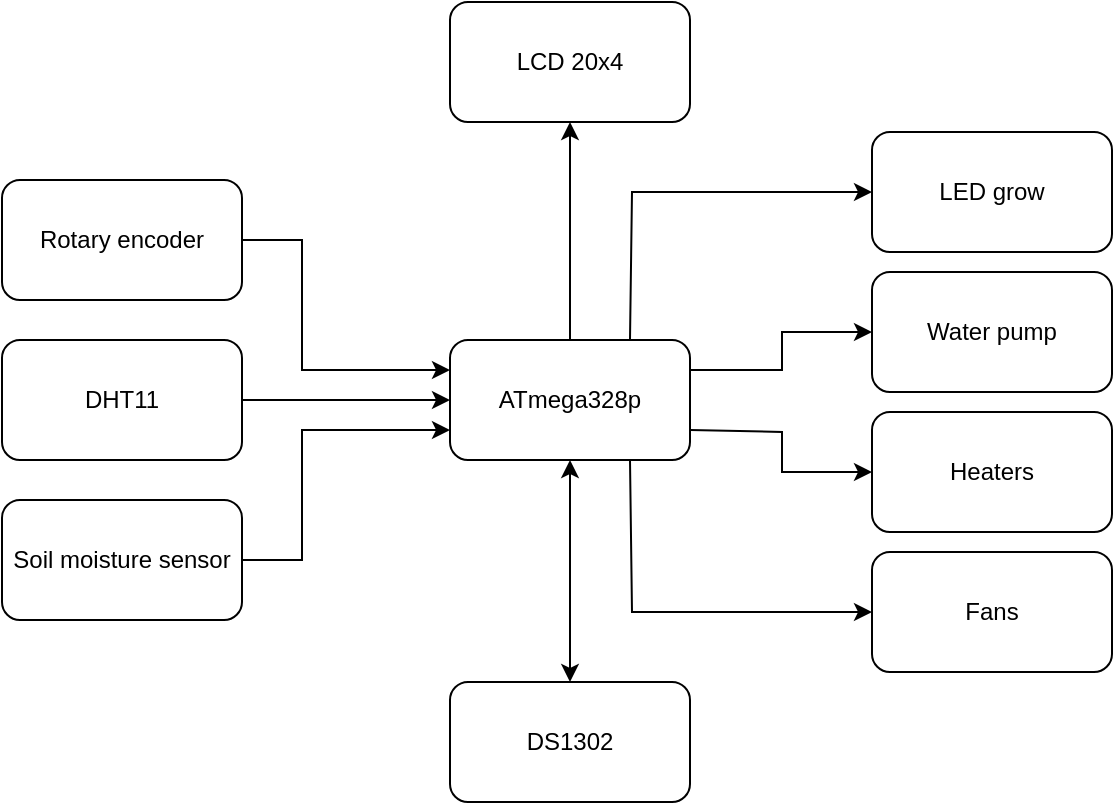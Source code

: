 <mxfile version="27.2.0">
  <diagram name="Stránka-1" id="vD2Ix_AhVlFjHrB1GI5O">
    <mxGraphModel dx="719" dy="480" grid="1" gridSize="5" guides="1" tooltips="1" connect="1" arrows="1" fold="1" page="1" pageScale="1" pageWidth="827" pageHeight="1169" math="0" shadow="0">
      <root>
        <mxCell id="0" />
        <mxCell id="1" parent="0" />
        <mxCell id="WspOGfHuau4XI5KVqoiT-1" value="ATmega328p" style="rounded=1;whiteSpace=wrap;html=1;" vertex="1" parent="1">
          <mxGeometry x="354" y="554" width="120" height="60" as="geometry" />
        </mxCell>
        <mxCell id="WspOGfHuau4XI5KVqoiT-3" value="DS1302" style="rounded=1;whiteSpace=wrap;html=1;" vertex="1" parent="1">
          <mxGeometry x="354" y="725" width="120" height="60" as="geometry" />
        </mxCell>
        <mxCell id="WspOGfHuau4XI5KVqoiT-4" value="" style="endArrow=classic;startArrow=classic;html=1;rounded=0;exitX=0.5;exitY=0;exitDx=0;exitDy=0;entryX=0.5;entryY=1;entryDx=0;entryDy=0;" edge="1" parent="1" source="WspOGfHuau4XI5KVqoiT-3" target="WspOGfHuau4XI5KVqoiT-1">
          <mxGeometry width="50" height="50" relative="1" as="geometry">
            <mxPoint x="390" y="310" as="sourcePoint" />
            <mxPoint x="440" y="260" as="targetPoint" />
          </mxGeometry>
        </mxCell>
        <mxCell id="WspOGfHuau4XI5KVqoiT-5" value="DHT11" style="rounded=1;whiteSpace=wrap;html=1;" vertex="1" parent="1">
          <mxGeometry x="130" y="554" width="120" height="60" as="geometry" />
        </mxCell>
        <mxCell id="WspOGfHuau4XI5KVqoiT-6" value="Soil moisture sensor" style="rounded=1;whiteSpace=wrap;html=1;" vertex="1" parent="1">
          <mxGeometry x="130" y="634" width="120" height="60" as="geometry" />
        </mxCell>
        <mxCell id="WspOGfHuau4XI5KVqoiT-10" value="LCD 20x4" style="rounded=1;whiteSpace=wrap;html=1;" vertex="1" parent="1">
          <mxGeometry x="354" y="385" width="120" height="60" as="geometry" />
        </mxCell>
        <mxCell id="WspOGfHuau4XI5KVqoiT-11" value="" style="endArrow=classic;html=1;rounded=0;entryX=0.5;entryY=1;entryDx=0;entryDy=0;exitX=0.5;exitY=0;exitDx=0;exitDy=0;" edge="1" parent="1" source="WspOGfHuau4XI5KVqoiT-1" target="WspOGfHuau4XI5KVqoiT-10">
          <mxGeometry width="50" height="50" relative="1" as="geometry">
            <mxPoint x="390" y="210" as="sourcePoint" />
            <mxPoint x="440" y="160" as="targetPoint" />
          </mxGeometry>
        </mxCell>
        <mxCell id="WspOGfHuau4XI5KVqoiT-12" value="Rotary encoder" style="rounded=1;whiteSpace=wrap;html=1;" vertex="1" parent="1">
          <mxGeometry x="130" y="474" width="120" height="60" as="geometry" />
        </mxCell>
        <mxCell id="WspOGfHuau4XI5KVqoiT-13" value="Water pump" style="rounded=1;whiteSpace=wrap;html=1;" vertex="1" parent="1">
          <mxGeometry x="565" y="520" width="120" height="60" as="geometry" />
        </mxCell>
        <mxCell id="WspOGfHuau4XI5KVqoiT-14" value="Heaters" style="rounded=1;whiteSpace=wrap;html=1;" vertex="1" parent="1">
          <mxGeometry x="565" y="590" width="120" height="60" as="geometry" />
        </mxCell>
        <mxCell id="WspOGfHuau4XI5KVqoiT-15" value="LED grow" style="rounded=1;whiteSpace=wrap;html=1;" vertex="1" parent="1">
          <mxGeometry x="565" y="450" width="120" height="60" as="geometry" />
        </mxCell>
        <mxCell id="WspOGfHuau4XI5KVqoiT-16" value="Fans" style="rounded=1;whiteSpace=wrap;html=1;" vertex="1" parent="1">
          <mxGeometry x="565" y="660" width="120" height="60" as="geometry" />
        </mxCell>
        <mxCell id="WspOGfHuau4XI5KVqoiT-17" value="" style="endArrow=classic;html=1;rounded=0;exitX=1;exitY=0.5;exitDx=0;exitDy=0;entryX=0;entryY=0.5;entryDx=0;entryDy=0;" edge="1" parent="1" source="WspOGfHuau4XI5KVqoiT-5" target="WspOGfHuau4XI5KVqoiT-1">
          <mxGeometry width="50" height="50" relative="1" as="geometry">
            <mxPoint x="555" y="560" as="sourcePoint" />
            <mxPoint x="605" y="510" as="targetPoint" />
          </mxGeometry>
        </mxCell>
        <mxCell id="WspOGfHuau4XI5KVqoiT-20" value="" style="endArrow=classic;html=1;rounded=0;exitX=1;exitY=0.5;exitDx=0;exitDy=0;entryX=0;entryY=0.25;entryDx=0;entryDy=0;" edge="1" parent="1" source="WspOGfHuau4XI5KVqoiT-12" target="WspOGfHuau4XI5KVqoiT-1">
          <mxGeometry width="50" height="50" relative="1" as="geometry">
            <mxPoint x="380" y="550" as="sourcePoint" />
            <mxPoint x="430" y="500" as="targetPoint" />
            <Array as="points">
              <mxPoint x="280" y="504" />
              <mxPoint x="280" y="569" />
            </Array>
          </mxGeometry>
        </mxCell>
        <mxCell id="WspOGfHuau4XI5KVqoiT-21" value="" style="endArrow=classic;html=1;rounded=0;exitX=1;exitY=0.5;exitDx=0;exitDy=0;entryX=0;entryY=0.75;entryDx=0;entryDy=0;" edge="1" parent="1" source="WspOGfHuau4XI5KVqoiT-6" target="WspOGfHuau4XI5KVqoiT-1">
          <mxGeometry width="50" height="50" relative="1" as="geometry">
            <mxPoint x="380" y="630" as="sourcePoint" />
            <mxPoint x="430" y="580" as="targetPoint" />
            <Array as="points">
              <mxPoint x="280" y="664" />
              <mxPoint x="280" y="599" />
            </Array>
          </mxGeometry>
        </mxCell>
        <mxCell id="WspOGfHuau4XI5KVqoiT-22" value="" style="endArrow=classic;html=1;rounded=0;entryX=0;entryY=0.5;entryDx=0;entryDy=0;exitX=0.75;exitY=0;exitDx=0;exitDy=0;" edge="1" parent="1" source="WspOGfHuau4XI5KVqoiT-1" target="WspOGfHuau4XI5KVqoiT-15">
          <mxGeometry width="50" height="50" relative="1" as="geometry">
            <mxPoint x="430" y="595" as="sourcePoint" />
            <mxPoint x="480" y="545" as="targetPoint" />
            <Array as="points">
              <mxPoint x="445" y="480" />
            </Array>
          </mxGeometry>
        </mxCell>
        <mxCell id="WspOGfHuau4XI5KVqoiT-24" value="" style="endArrow=classic;html=1;rounded=0;exitX=1;exitY=0.25;exitDx=0;exitDy=0;entryX=0;entryY=0.5;entryDx=0;entryDy=0;" edge="1" parent="1" source="WspOGfHuau4XI5KVqoiT-1" target="WspOGfHuau4XI5KVqoiT-13">
          <mxGeometry width="50" height="50" relative="1" as="geometry">
            <mxPoint x="500" y="575" as="sourcePoint" />
            <mxPoint x="550" y="525" as="targetPoint" />
            <Array as="points">
              <mxPoint x="520" y="569" />
              <mxPoint x="520" y="550" />
            </Array>
          </mxGeometry>
        </mxCell>
        <mxCell id="WspOGfHuau4XI5KVqoiT-26" value="" style="endArrow=classic;html=1;rounded=0;exitX=1;exitY=0.75;exitDx=0;exitDy=0;entryX=0;entryY=0.5;entryDx=0;entryDy=0;" edge="1" parent="1" source="WspOGfHuau4XI5KVqoiT-1" target="WspOGfHuau4XI5KVqoiT-14">
          <mxGeometry width="50" height="50" relative="1" as="geometry">
            <mxPoint x="555" y="610" as="sourcePoint" />
            <mxPoint x="605" y="560" as="targetPoint" />
            <Array as="points">
              <mxPoint x="520" y="600" />
              <mxPoint x="520" y="620" />
            </Array>
          </mxGeometry>
        </mxCell>
        <mxCell id="WspOGfHuau4XI5KVqoiT-27" value="" style="endArrow=classic;html=1;rounded=0;entryX=0;entryY=0.5;entryDx=0;entryDy=0;exitX=0.75;exitY=1;exitDx=0;exitDy=0;" edge="1" parent="1" source="WspOGfHuau4XI5KVqoiT-1" target="WspOGfHuau4XI5KVqoiT-16">
          <mxGeometry width="50" height="50" relative="1" as="geometry">
            <mxPoint x="555" y="655" as="sourcePoint" />
            <mxPoint x="605" y="605" as="targetPoint" />
            <Array as="points">
              <mxPoint x="445" y="690" />
            </Array>
          </mxGeometry>
        </mxCell>
      </root>
    </mxGraphModel>
  </diagram>
</mxfile>
